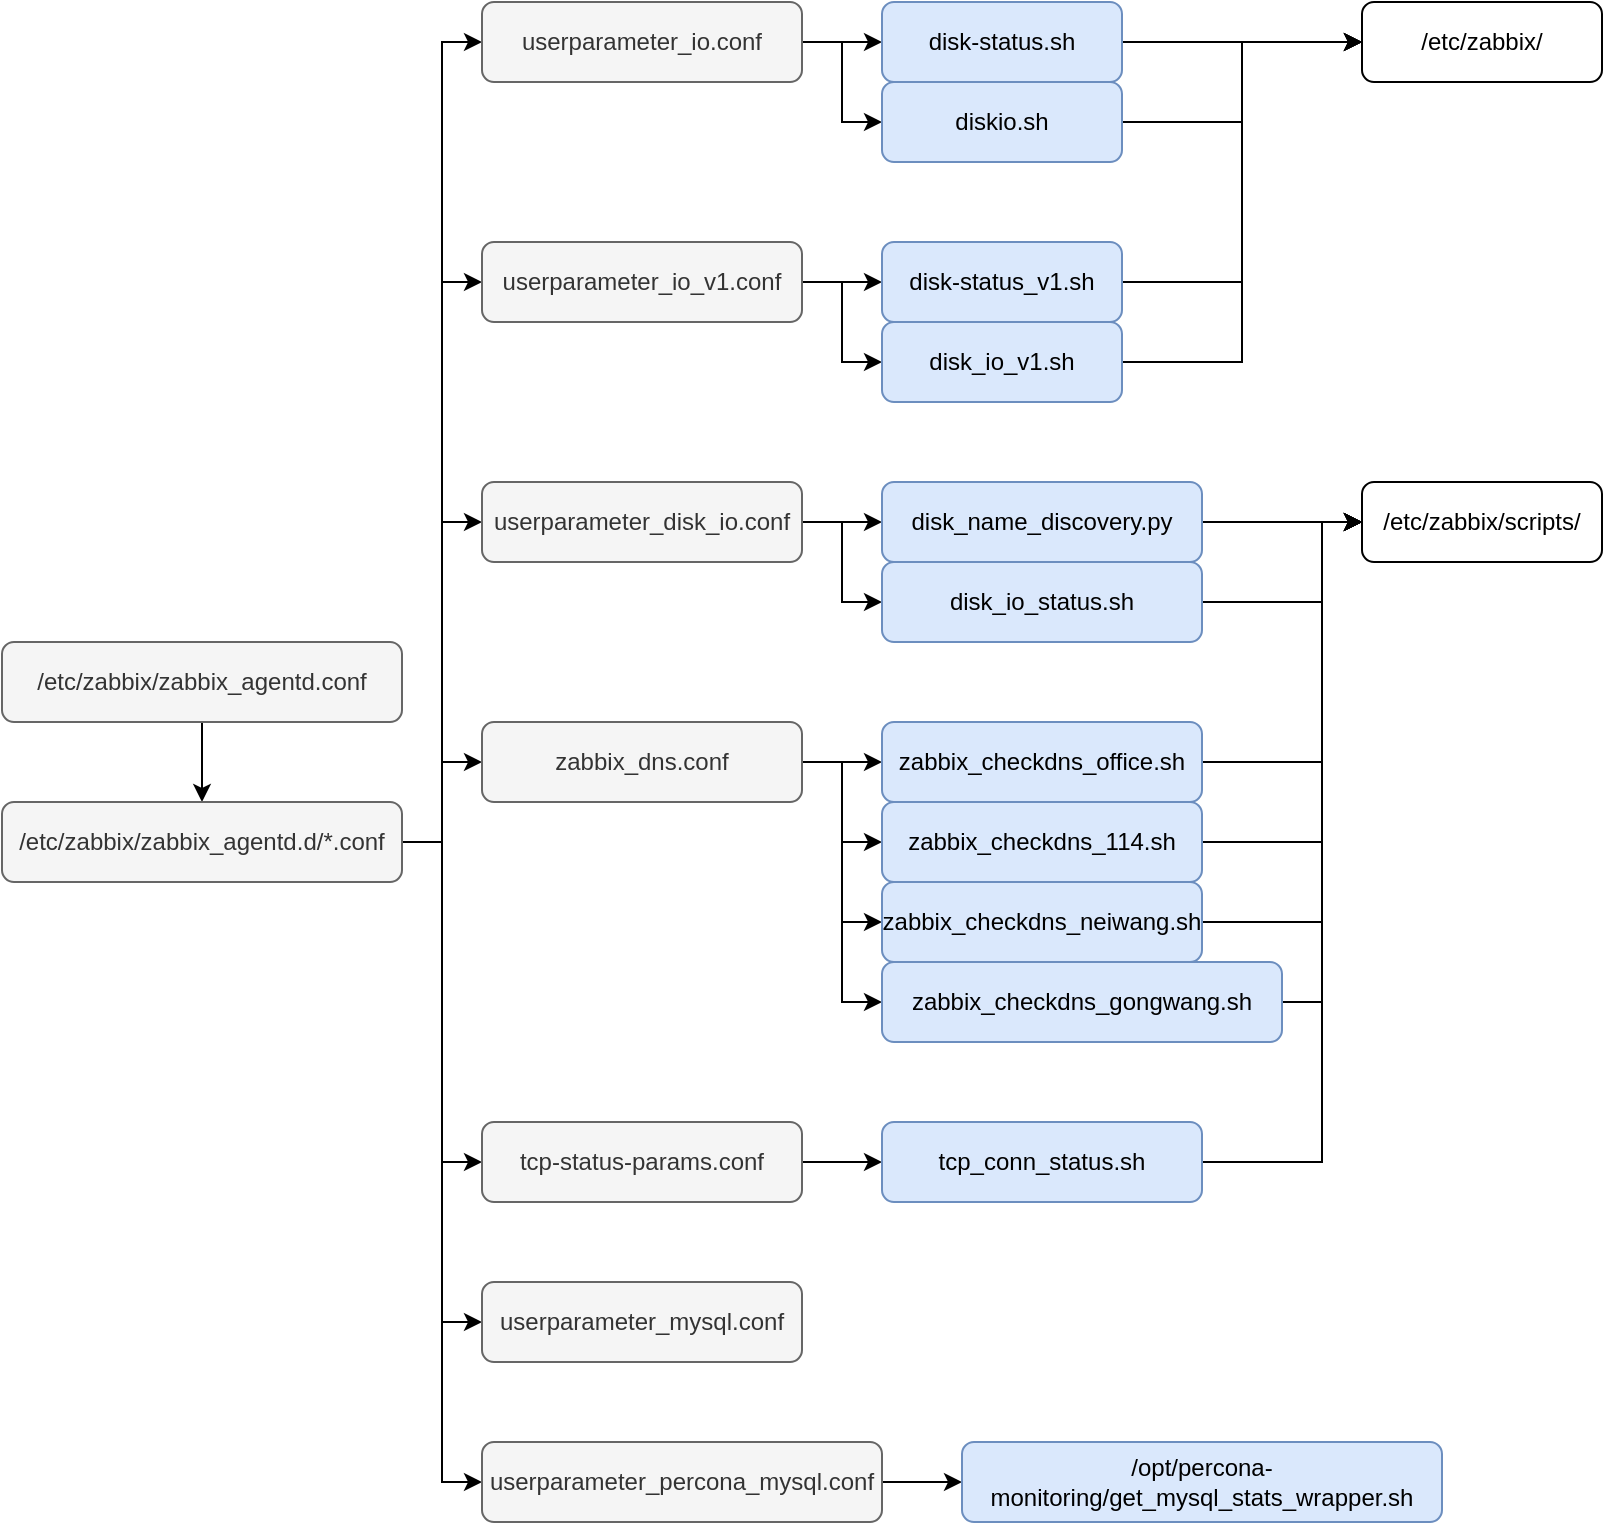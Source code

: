 <mxfile version="10.5.3" type="github"><diagram id="YcvF90TACFpCURTKJDwp" name="Page-1"><mxGraphModel dx="2034" dy="1124" grid="1" gridSize="10" guides="1" tooltips="1" connect="1" arrows="1" fold="1" page="1" pageScale="1" pageWidth="827" pageHeight="1169" math="0" shadow="0"><root><mxCell id="0"/><mxCell id="1" parent="0"/><mxCell id="WXE_iapMg0Y8V585iNJN-3" style="edgeStyle=orthogonalEdgeStyle;rounded=0;orthogonalLoop=1;jettySize=auto;html=1;entryX=0.5;entryY=0;entryDx=0;entryDy=0;" parent="1" source="WXE_iapMg0Y8V585iNJN-1" target="WXE_iapMg0Y8V585iNJN-2" edge="1"><mxGeometry relative="1" as="geometry"/></mxCell><mxCell id="WXE_iapMg0Y8V585iNJN-1" value="/etc/zabbix/zabbix_agentd.conf" style="rounded=1;whiteSpace=wrap;html=1;fillColor=#f5f5f5;strokeColor=#666666;fontColor=#333333;" parent="1" vertex="1"><mxGeometry y="360" width="200" height="40" as="geometry"/></mxCell><mxCell id="hj1YLD_7xn5gk5VAPNd9-12" style="edgeStyle=orthogonalEdgeStyle;rounded=0;orthogonalLoop=1;jettySize=auto;html=1;entryX=0;entryY=0.5;entryDx=0;entryDy=0;" parent="1" source="WXE_iapMg0Y8V585iNJN-2" target="hj1YLD_7xn5gk5VAPNd9-5" edge="1"><mxGeometry relative="1" as="geometry"/></mxCell><mxCell id="hj1YLD_7xn5gk5VAPNd9-13" style="edgeStyle=orthogonalEdgeStyle;rounded=0;orthogonalLoop=1;jettySize=auto;html=1;entryX=0;entryY=0.5;entryDx=0;entryDy=0;" parent="1" source="WXE_iapMg0Y8V585iNJN-2" target="hj1YLD_7xn5gk5VAPNd9-6" edge="1"><mxGeometry relative="1" as="geometry"/></mxCell><mxCell id="hj1YLD_7xn5gk5VAPNd9-14" style="edgeStyle=orthogonalEdgeStyle;rounded=0;orthogonalLoop=1;jettySize=auto;html=1;entryX=0;entryY=0.5;entryDx=0;entryDy=0;" parent="1" source="WXE_iapMg0Y8V585iNJN-2" target="hj1YLD_7xn5gk5VAPNd9-7" edge="1"><mxGeometry relative="1" as="geometry"/></mxCell><mxCell id="hj1YLD_7xn5gk5VAPNd9-15" style="edgeStyle=orthogonalEdgeStyle;rounded=0;orthogonalLoop=1;jettySize=auto;html=1;entryX=0;entryY=0.5;entryDx=0;entryDy=0;" parent="1" source="WXE_iapMg0Y8V585iNJN-2" target="hj1YLD_7xn5gk5VAPNd9-8" edge="1"><mxGeometry relative="1" as="geometry"/></mxCell><mxCell id="hj1YLD_7xn5gk5VAPNd9-16" style="edgeStyle=orthogonalEdgeStyle;rounded=0;orthogonalLoop=1;jettySize=auto;html=1;entryX=0;entryY=0.5;entryDx=0;entryDy=0;" parent="1" source="WXE_iapMg0Y8V585iNJN-2" target="hj1YLD_7xn5gk5VAPNd9-9" edge="1"><mxGeometry relative="1" as="geometry"/></mxCell><mxCell id="hj1YLD_7xn5gk5VAPNd9-17" style="edgeStyle=orthogonalEdgeStyle;rounded=0;orthogonalLoop=1;jettySize=auto;html=1;entryX=0;entryY=0.5;entryDx=0;entryDy=0;" parent="1" source="WXE_iapMg0Y8V585iNJN-2" target="hj1YLD_7xn5gk5VAPNd9-10" edge="1"><mxGeometry relative="1" as="geometry"/></mxCell><mxCell id="hj1YLD_7xn5gk5VAPNd9-18" style="edgeStyle=orthogonalEdgeStyle;rounded=0;orthogonalLoop=1;jettySize=auto;html=1;entryX=0;entryY=0.5;entryDx=0;entryDy=0;" parent="1" source="WXE_iapMg0Y8V585iNJN-2" target="hj1YLD_7xn5gk5VAPNd9-11" edge="1"><mxGeometry relative="1" as="geometry"/></mxCell><mxCell id="WXE_iapMg0Y8V585iNJN-2" value="/etc/zabbix/zabbix_agentd.d/*.conf" style="rounded=1;whiteSpace=wrap;html=1;fillColor=#f5f5f5;strokeColor=#666666;fontColor=#333333;" parent="1" vertex="1"><mxGeometry y="440" width="200" height="40" as="geometry"/></mxCell><mxCell id="hj1YLD_7xn5gk5VAPNd9-20" style="edgeStyle=orthogonalEdgeStyle;rounded=0;orthogonalLoop=1;jettySize=auto;html=1;entryX=0;entryY=0.5;entryDx=0;entryDy=0;" parent="1" source="hj1YLD_7xn5gk5VAPNd9-5" target="hj1YLD_7xn5gk5VAPNd9-19" edge="1"><mxGeometry relative="1" as="geometry"/></mxCell><mxCell id="hj1YLD_7xn5gk5VAPNd9-5" value="tcp-status-params.conf" style="rounded=1;whiteSpace=wrap;html=1;fillColor=#f5f5f5;strokeColor=#666666;fontColor=#333333;" parent="1" vertex="1"><mxGeometry x="240" y="600" width="160" height="40" as="geometry"/></mxCell><mxCell id="hj1YLD_7xn5gk5VAPNd9-23" style="edgeStyle=orthogonalEdgeStyle;rounded=0;orthogonalLoop=1;jettySize=auto;html=1;entryX=0;entryY=0.5;entryDx=0;entryDy=0;" parent="1" source="hj1YLD_7xn5gk5VAPNd9-6" target="hj1YLD_7xn5gk5VAPNd9-21" edge="1"><mxGeometry relative="1" as="geometry"/></mxCell><mxCell id="hj1YLD_7xn5gk5VAPNd9-24" style="edgeStyle=orthogonalEdgeStyle;rounded=0;orthogonalLoop=1;jettySize=auto;html=1;entryX=0;entryY=0.5;entryDx=0;entryDy=0;" parent="1" source="hj1YLD_7xn5gk5VAPNd9-6" target="hj1YLD_7xn5gk5VAPNd9-22" edge="1"><mxGeometry relative="1" as="geometry"/></mxCell><mxCell id="hj1YLD_7xn5gk5VAPNd9-6" value="userparameter_disk_io.conf" style="rounded=1;whiteSpace=wrap;html=1;fillColor=#f5f5f5;strokeColor=#666666;fontColor=#333333;" parent="1" vertex="1"><mxGeometry x="240" y="280" width="160" height="40" as="geometry"/></mxCell><mxCell id="hj1YLD_7xn5gk5VAPNd9-26" style="edgeStyle=orthogonalEdgeStyle;rounded=0;orthogonalLoop=1;jettySize=auto;html=1;entryX=0;entryY=0.5;entryDx=0;entryDy=0;" parent="1" source="hj1YLD_7xn5gk5VAPNd9-7" target="hj1YLD_7xn5gk5VAPNd9-25" edge="1"><mxGeometry relative="1" as="geometry"/></mxCell><mxCell id="hj1YLD_7xn5gk5VAPNd9-28" style="edgeStyle=orthogonalEdgeStyle;rounded=0;orthogonalLoop=1;jettySize=auto;html=1;entryX=0;entryY=0.5;entryDx=0;entryDy=0;" parent="1" source="hj1YLD_7xn5gk5VAPNd9-7" target="hj1YLD_7xn5gk5VAPNd9-27" edge="1"><mxGeometry relative="1" as="geometry"/></mxCell><mxCell id="hj1YLD_7xn5gk5VAPNd9-7" value="userparameter_io.conf" style="rounded=1;whiteSpace=wrap;html=1;fillColor=#f5f5f5;strokeColor=#666666;fontColor=#333333;" parent="1" vertex="1"><mxGeometry x="240" y="40" width="160" height="40" as="geometry"/></mxCell><mxCell id="hj1YLD_7xn5gk5VAPNd9-30" style="edgeStyle=orthogonalEdgeStyle;rounded=0;orthogonalLoop=1;jettySize=auto;html=1;" parent="1" source="hj1YLD_7xn5gk5VAPNd9-8" target="hj1YLD_7xn5gk5VAPNd9-29" edge="1"><mxGeometry relative="1" as="geometry"/></mxCell><mxCell id="hj1YLD_7xn5gk5VAPNd9-32" style="edgeStyle=orthogonalEdgeStyle;rounded=0;orthogonalLoop=1;jettySize=auto;html=1;entryX=0;entryY=0.5;entryDx=0;entryDy=0;" parent="1" source="hj1YLD_7xn5gk5VAPNd9-8" target="hj1YLD_7xn5gk5VAPNd9-31" edge="1"><mxGeometry relative="1" as="geometry"/></mxCell><mxCell id="hj1YLD_7xn5gk5VAPNd9-8" value="userparameter_io_v1.conf" style="rounded=1;whiteSpace=wrap;html=1;fillColor=#f5f5f5;strokeColor=#666666;fontColor=#333333;" parent="1" vertex="1"><mxGeometry x="240" y="160" width="160" height="40" as="geometry"/></mxCell><mxCell id="hj1YLD_7xn5gk5VAPNd9-9" value="userparameter_mysql.conf" style="rounded=1;whiteSpace=wrap;html=1;fillColor=#f5f5f5;strokeColor=#666666;fontColor=#333333;" parent="1" vertex="1"><mxGeometry x="240" y="680" width="160" height="40" as="geometry"/></mxCell><mxCell id="hj1YLD_7xn5gk5VAPNd9-35" style="edgeStyle=orthogonalEdgeStyle;rounded=0;orthogonalLoop=1;jettySize=auto;html=1;entryX=0;entryY=0.5;entryDx=0;entryDy=0;" parent="1" source="hj1YLD_7xn5gk5VAPNd9-10" target="hj1YLD_7xn5gk5VAPNd9-34" edge="1"><mxGeometry relative="1" as="geometry"/></mxCell><mxCell id="hj1YLD_7xn5gk5VAPNd9-10" value="userparameter_percona_mysql.conf" style="rounded=1;whiteSpace=wrap;html=1;fillColor=#f5f5f5;strokeColor=#666666;fontColor=#333333;" parent="1" vertex="1"><mxGeometry x="240" y="760" width="200" height="40" as="geometry"/></mxCell><mxCell id="hj1YLD_7xn5gk5VAPNd9-40" style="edgeStyle=orthogonalEdgeStyle;rounded=0;orthogonalLoop=1;jettySize=auto;html=1;entryX=0;entryY=0.5;entryDx=0;entryDy=0;" parent="1" source="hj1YLD_7xn5gk5VAPNd9-11" target="hj1YLD_7xn5gk5VAPNd9-36" edge="1"><mxGeometry relative="1" as="geometry"/></mxCell><mxCell id="hj1YLD_7xn5gk5VAPNd9-41" style="edgeStyle=orthogonalEdgeStyle;rounded=0;orthogonalLoop=1;jettySize=auto;html=1;entryX=0;entryY=0.5;entryDx=0;entryDy=0;" parent="1" source="hj1YLD_7xn5gk5VAPNd9-11" target="hj1YLD_7xn5gk5VAPNd9-37" edge="1"><mxGeometry relative="1" as="geometry"/></mxCell><mxCell id="hj1YLD_7xn5gk5VAPNd9-42" style="edgeStyle=orthogonalEdgeStyle;rounded=0;orthogonalLoop=1;jettySize=auto;html=1;entryX=0;entryY=0.5;entryDx=0;entryDy=0;" parent="1" source="hj1YLD_7xn5gk5VAPNd9-11" target="hj1YLD_7xn5gk5VAPNd9-38" edge="1"><mxGeometry relative="1" as="geometry"/></mxCell><mxCell id="hj1YLD_7xn5gk5VAPNd9-43" style="edgeStyle=orthogonalEdgeStyle;rounded=0;orthogonalLoop=1;jettySize=auto;html=1;entryX=0;entryY=0.5;entryDx=0;entryDy=0;" parent="1" source="hj1YLD_7xn5gk5VAPNd9-11" target="hj1YLD_7xn5gk5VAPNd9-39" edge="1"><mxGeometry relative="1" as="geometry"/></mxCell><mxCell id="hj1YLD_7xn5gk5VAPNd9-11" value="zabbix_dns.conf" style="rounded=1;whiteSpace=wrap;html=1;fillColor=#f5f5f5;strokeColor=#666666;fontColor=#333333;" parent="1" vertex="1"><mxGeometry x="240" y="400" width="160" height="40" as="geometry"/></mxCell><mxCell id="hj1YLD_7xn5gk5VAPNd9-73" style="edgeStyle=orthogonalEdgeStyle;rounded=0;orthogonalLoop=1;jettySize=auto;html=1;entryX=0;entryY=0.5;entryDx=0;entryDy=0;exitX=1;exitY=0.5;exitDx=0;exitDy=0;" parent="1" source="hj1YLD_7xn5gk5VAPNd9-19" edge="1" target="hj1YLD_7xn5gk5VAPNd9-45"><mxGeometry relative="1" as="geometry"><mxPoint x="680" y="380" as="targetPoint"/><Array as="points"><mxPoint x="660" y="620"/><mxPoint x="660" y="300"/></Array></mxGeometry></mxCell><mxCell id="hj1YLD_7xn5gk5VAPNd9-19" value="&lt;span&gt;tcp_conn_status.sh&lt;/span&gt;" style="rounded=1;whiteSpace=wrap;html=1;fillColor=#dae8fc;strokeColor=#6c8ebf;" parent="1" vertex="1"><mxGeometry x="440" y="600" width="160" height="40" as="geometry"/></mxCell><mxCell id="hj1YLD_7xn5gk5VAPNd9-67" style="edgeStyle=orthogonalEdgeStyle;rounded=0;orthogonalLoop=1;jettySize=auto;html=1;entryX=0;entryY=0.5;entryDx=0;entryDy=0;" parent="1" source="hj1YLD_7xn5gk5VAPNd9-21" target="hj1YLD_7xn5gk5VAPNd9-45" edge="1"><mxGeometry relative="1" as="geometry"/></mxCell><mxCell id="hj1YLD_7xn5gk5VAPNd9-21" value="&lt;div&gt;disk_name_discovery.py&lt;/div&gt;" style="rounded=1;whiteSpace=wrap;html=1;fillColor=#dae8fc;strokeColor=#6c8ebf;" parent="1" vertex="1"><mxGeometry x="440" y="280" width="160" height="40" as="geometry"/></mxCell><mxCell id="hj1YLD_7xn5gk5VAPNd9-68" style="edgeStyle=orthogonalEdgeStyle;rounded=0;orthogonalLoop=1;jettySize=auto;html=1;entryX=0;entryY=0.5;entryDx=0;entryDy=0;exitX=1;exitY=0.5;exitDx=0;exitDy=0;" parent="1" source="hj1YLD_7xn5gk5VAPNd9-22" edge="1" target="hj1YLD_7xn5gk5VAPNd9-45"><mxGeometry relative="1" as="geometry"><mxPoint x="680" y="380" as="targetPoint"/><Array as="points"><mxPoint x="660" y="340"/><mxPoint x="660" y="300"/></Array></mxGeometry></mxCell><mxCell id="hj1YLD_7xn5gk5VAPNd9-22" value="&lt;div&gt;disk_io_status.sh&lt;/div&gt;" style="rounded=1;whiteSpace=wrap;html=1;fillColor=#dae8fc;strokeColor=#6c8ebf;" parent="1" vertex="1"><mxGeometry x="440" y="320" width="160" height="40" as="geometry"/></mxCell><mxCell id="hj1YLD_7xn5gk5VAPNd9-62" style="edgeStyle=orthogonalEdgeStyle;rounded=0;orthogonalLoop=1;jettySize=auto;html=1;" parent="1" source="hj1YLD_7xn5gk5VAPNd9-25" target="hj1YLD_7xn5gk5VAPNd9-44" edge="1"><mxGeometry relative="1" as="geometry"/></mxCell><mxCell id="hj1YLD_7xn5gk5VAPNd9-25" value="&lt;div&gt;disk-status.sh&lt;/div&gt;" style="rounded=1;whiteSpace=wrap;html=1;fillColor=#dae8fc;strokeColor=#6c8ebf;" parent="1" vertex="1"><mxGeometry x="440" y="40" width="120" height="40" as="geometry"/></mxCell><mxCell id="hj1YLD_7xn5gk5VAPNd9-63" style="edgeStyle=orthogonalEdgeStyle;rounded=0;orthogonalLoop=1;jettySize=auto;html=1;entryX=0;entryY=0.5;entryDx=0;entryDy=0;" parent="1" source="hj1YLD_7xn5gk5VAPNd9-27" target="hj1YLD_7xn5gk5VAPNd9-44" edge="1"><mxGeometry relative="1" as="geometry"/></mxCell><mxCell id="hj1YLD_7xn5gk5VAPNd9-27" value="&lt;div&gt;diskio.sh&lt;/div&gt;" style="rounded=1;whiteSpace=wrap;html=1;fillColor=#dae8fc;strokeColor=#6c8ebf;" parent="1" vertex="1"><mxGeometry x="440" y="80" width="120" height="40" as="geometry"/></mxCell><mxCell id="hj1YLD_7xn5gk5VAPNd9-64" style="edgeStyle=orthogonalEdgeStyle;rounded=0;orthogonalLoop=1;jettySize=auto;html=1;entryX=0;entryY=0.5;entryDx=0;entryDy=0;" parent="1" source="hj1YLD_7xn5gk5VAPNd9-29" target="hj1YLD_7xn5gk5VAPNd9-44" edge="1"><mxGeometry relative="1" as="geometry"/></mxCell><mxCell id="hj1YLD_7xn5gk5VAPNd9-29" value="&lt;div&gt;disk-status_v1.sh&lt;/div&gt;" style="rounded=1;whiteSpace=wrap;html=1;fillColor=#dae8fc;strokeColor=#6c8ebf;" parent="1" vertex="1"><mxGeometry x="440" y="160" width="120" height="40" as="geometry"/></mxCell><mxCell id="hj1YLD_7xn5gk5VAPNd9-65" style="edgeStyle=orthogonalEdgeStyle;rounded=0;orthogonalLoop=1;jettySize=auto;html=1;entryX=0;entryY=0.5;entryDx=0;entryDy=0;" parent="1" source="hj1YLD_7xn5gk5VAPNd9-31" target="hj1YLD_7xn5gk5VAPNd9-44" edge="1"><mxGeometry relative="1" as="geometry"/></mxCell><mxCell id="hj1YLD_7xn5gk5VAPNd9-31" value="&lt;div&gt;disk_io_v1.sh&lt;/div&gt;" style="rounded=1;whiteSpace=wrap;html=1;fillColor=#dae8fc;strokeColor=#6c8ebf;" parent="1" vertex="1"><mxGeometry x="440" y="200" width="120" height="40" as="geometry"/></mxCell><mxCell id="hj1YLD_7xn5gk5VAPNd9-34" value="&lt;div&gt;/opt/percona-monitoring/get_mysql_stats_wrapper.sh&lt;/div&gt;" style="rounded=1;whiteSpace=wrap;html=1;fillColor=#dae8fc;strokeColor=#6c8ebf;" parent="1" vertex="1"><mxGeometry x="480" y="760" width="240" height="40" as="geometry"/></mxCell><mxCell id="hj1YLD_7xn5gk5VAPNd9-69" style="edgeStyle=orthogonalEdgeStyle;rounded=0;orthogonalLoop=1;jettySize=auto;html=1;entryX=0;entryY=0.5;entryDx=0;entryDy=0;exitX=1;exitY=0.5;exitDx=0;exitDy=0;" parent="1" source="hj1YLD_7xn5gk5VAPNd9-36" target="hj1YLD_7xn5gk5VAPNd9-45" edge="1"><mxGeometry relative="1" as="geometry"><Array as="points"><mxPoint x="660" y="420"/><mxPoint x="660" y="300"/></Array></mxGeometry></mxCell><mxCell id="hj1YLD_7xn5gk5VAPNd9-36" value="&lt;div&gt;zabbix_checkdns_office.sh&lt;/div&gt;" style="rounded=1;whiteSpace=wrap;html=1;fillColor=#dae8fc;strokeColor=#6c8ebf;" parent="1" vertex="1"><mxGeometry x="440" y="400" width="160" height="40" as="geometry"/></mxCell><mxCell id="hj1YLD_7xn5gk5VAPNd9-70" style="edgeStyle=orthogonalEdgeStyle;rounded=0;orthogonalLoop=1;jettySize=auto;html=1;entryX=0;entryY=0.5;entryDx=0;entryDy=0;exitX=1;exitY=0.5;exitDx=0;exitDy=0;" parent="1" source="hj1YLD_7xn5gk5VAPNd9-37" target="hj1YLD_7xn5gk5VAPNd9-45" edge="1"><mxGeometry relative="1" as="geometry"><Array as="points"><mxPoint x="660" y="460"/><mxPoint x="660" y="300"/></Array></mxGeometry></mxCell><mxCell id="hj1YLD_7xn5gk5VAPNd9-37" value="&lt;div&gt;zabbix_checkdns_114.sh&lt;/div&gt;" style="rounded=1;whiteSpace=wrap;html=1;fillColor=#dae8fc;strokeColor=#6c8ebf;" parent="1" vertex="1"><mxGeometry x="440" y="440" width="160" height="40" as="geometry"/></mxCell><mxCell id="hj1YLD_7xn5gk5VAPNd9-71" style="edgeStyle=orthogonalEdgeStyle;rounded=0;orthogonalLoop=1;jettySize=auto;html=1;entryX=0;entryY=0.5;entryDx=0;entryDy=0;exitX=1;exitY=0.5;exitDx=0;exitDy=0;" parent="1" source="hj1YLD_7xn5gk5VAPNd9-38" edge="1" target="hj1YLD_7xn5gk5VAPNd9-45"><mxGeometry relative="1" as="geometry"><mxPoint x="680" y="380" as="targetPoint"/><Array as="points"><mxPoint x="660" y="500"/><mxPoint x="660" y="300"/></Array></mxGeometry></mxCell><mxCell id="hj1YLD_7xn5gk5VAPNd9-38" value="&lt;div&gt;zabbix_checkdns_neiwang.sh&lt;/div&gt;" style="rounded=1;whiteSpace=wrap;html=1;fillColor=#dae8fc;strokeColor=#6c8ebf;" parent="1" vertex="1"><mxGeometry x="440" y="480" width="160" height="40" as="geometry"/></mxCell><mxCell id="hj1YLD_7xn5gk5VAPNd9-72" style="edgeStyle=orthogonalEdgeStyle;rounded=0;orthogonalLoop=1;jettySize=auto;html=1;entryX=0;entryY=0.5;entryDx=0;entryDy=0;" parent="1" source="hj1YLD_7xn5gk5VAPNd9-39" target="hj1YLD_7xn5gk5VAPNd9-45" edge="1"><mxGeometry relative="1" as="geometry"/></mxCell><mxCell id="hj1YLD_7xn5gk5VAPNd9-39" value="&lt;div&gt;zabbix_checkdns_gongwang.sh&lt;/div&gt;" style="rounded=1;whiteSpace=wrap;html=1;fillColor=#dae8fc;strokeColor=#6c8ebf;" parent="1" vertex="1"><mxGeometry x="440" y="520" width="200" height="40" as="geometry"/></mxCell><mxCell id="hj1YLD_7xn5gk5VAPNd9-44" value="&lt;div&gt;/etc/zabbix/&lt;/div&gt;" style="rounded=1;whiteSpace=wrap;html=1;" parent="1" vertex="1"><mxGeometry x="680" y="40" width="120" height="40" as="geometry"/></mxCell><mxCell id="hj1YLD_7xn5gk5VAPNd9-45" value="&lt;div&gt;/etc/zabbix/scripts/&lt;/div&gt;" style="rounded=1;whiteSpace=wrap;html=1;" parent="1" vertex="1"><mxGeometry x="680" y="280" width="120" height="40" as="geometry"/></mxCell></root></mxGraphModel></diagram></mxfile>
